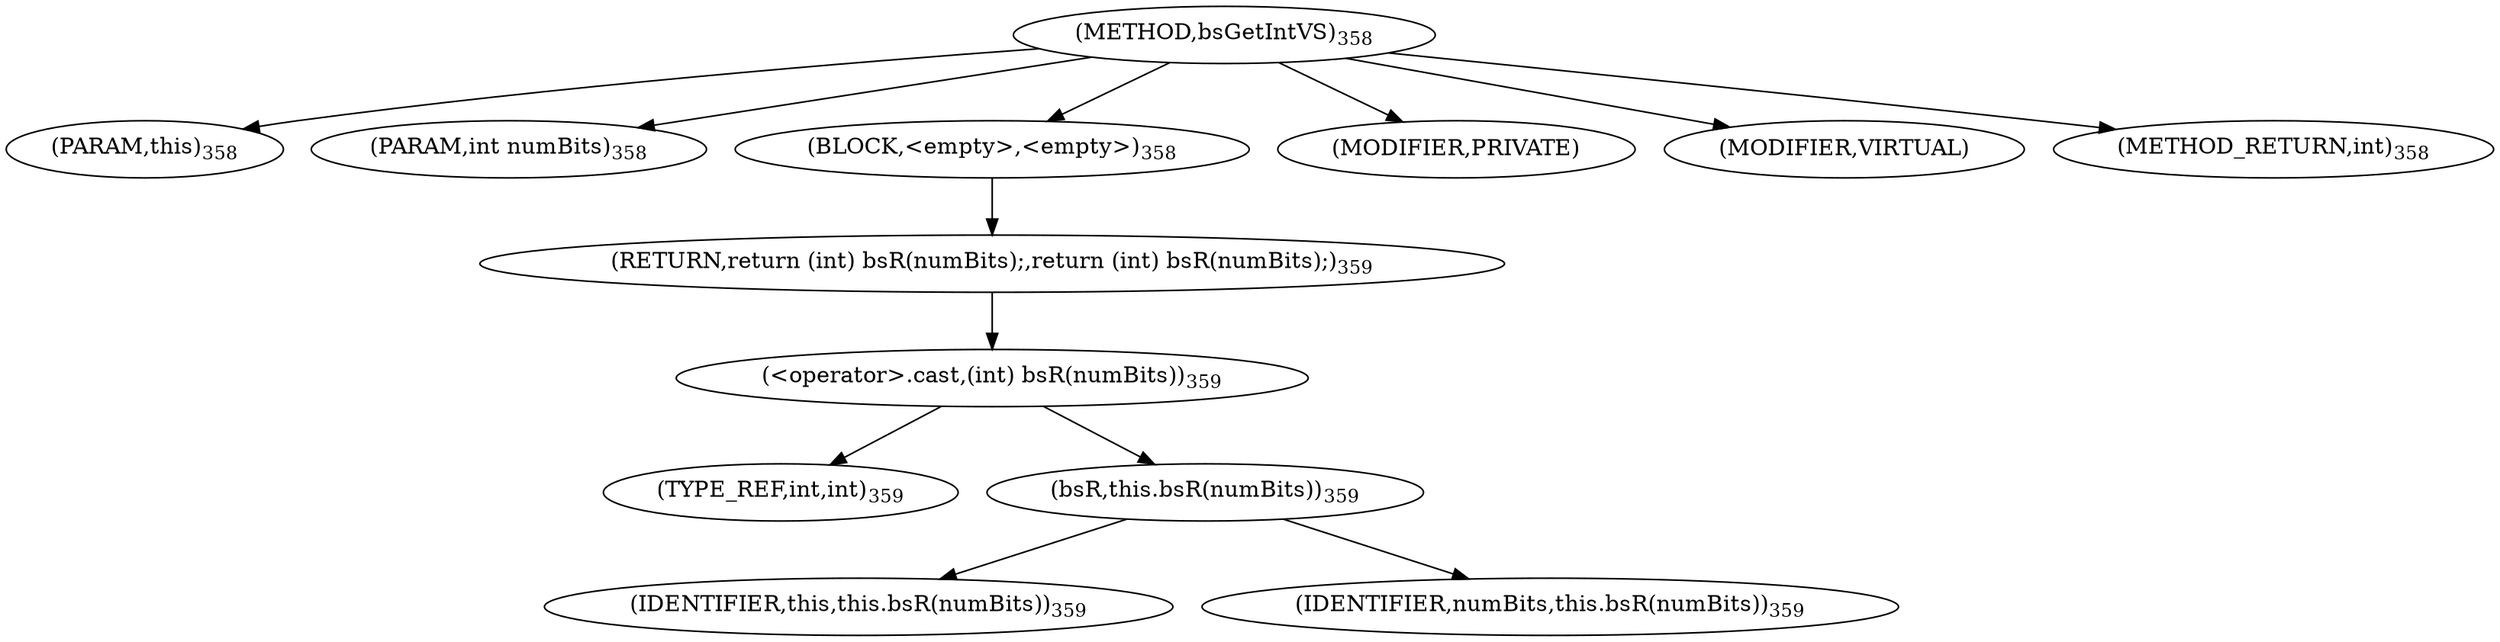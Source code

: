 digraph "bsGetIntVS" {  
"942" [label = <(METHOD,bsGetIntVS)<SUB>358</SUB>> ]
"45" [label = <(PARAM,this)<SUB>358</SUB>> ]
"943" [label = <(PARAM,int numBits)<SUB>358</SUB>> ]
"944" [label = <(BLOCK,&lt;empty&gt;,&lt;empty&gt;)<SUB>358</SUB>> ]
"945" [label = <(RETURN,return (int) bsR(numBits);,return (int) bsR(numBits);)<SUB>359</SUB>> ]
"946" [label = <(&lt;operator&gt;.cast,(int) bsR(numBits))<SUB>359</SUB>> ]
"947" [label = <(TYPE_REF,int,int)<SUB>359</SUB>> ]
"948" [label = <(bsR,this.bsR(numBits))<SUB>359</SUB>> ]
"44" [label = <(IDENTIFIER,this,this.bsR(numBits))<SUB>359</SUB>> ]
"949" [label = <(IDENTIFIER,numBits,this.bsR(numBits))<SUB>359</SUB>> ]
"950" [label = <(MODIFIER,PRIVATE)> ]
"951" [label = <(MODIFIER,VIRTUAL)> ]
"952" [label = <(METHOD_RETURN,int)<SUB>358</SUB>> ]
  "942" -> "45" 
  "942" -> "943" 
  "942" -> "944" 
  "942" -> "950" 
  "942" -> "951" 
  "942" -> "952" 
  "944" -> "945" 
  "945" -> "946" 
  "946" -> "947" 
  "946" -> "948" 
  "948" -> "44" 
  "948" -> "949" 
}
